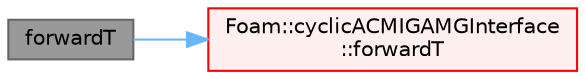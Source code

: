 digraph "forwardT"
{
 // LATEX_PDF_SIZE
  bgcolor="transparent";
  edge [fontname=Helvetica,fontsize=10,labelfontname=Helvetica,labelfontsize=10];
  node [fontname=Helvetica,fontsize=10,shape=box,height=0.2,width=0.4];
  rankdir="LR";
  Node1 [id="Node000001",label="forwardT",height=0.2,width=0.4,color="gray40", fillcolor="grey60", style="filled", fontcolor="black",tooltip=" "];
  Node1 -> Node2 [id="edge1_Node000001_Node000002",color="steelblue1",style="solid",tooltip=" "];
  Node2 [id="Node000002",label="Foam::cyclicACMIGAMGInterface\l::forwardT",height=0.2,width=0.4,color="red", fillcolor="#FFF0F0", style="filled",URL="$classFoam_1_1cyclicACMIGAMGInterface.html#afd57cc6d6a68ac778640c5a3be82aab8",tooltip=" "];
}
